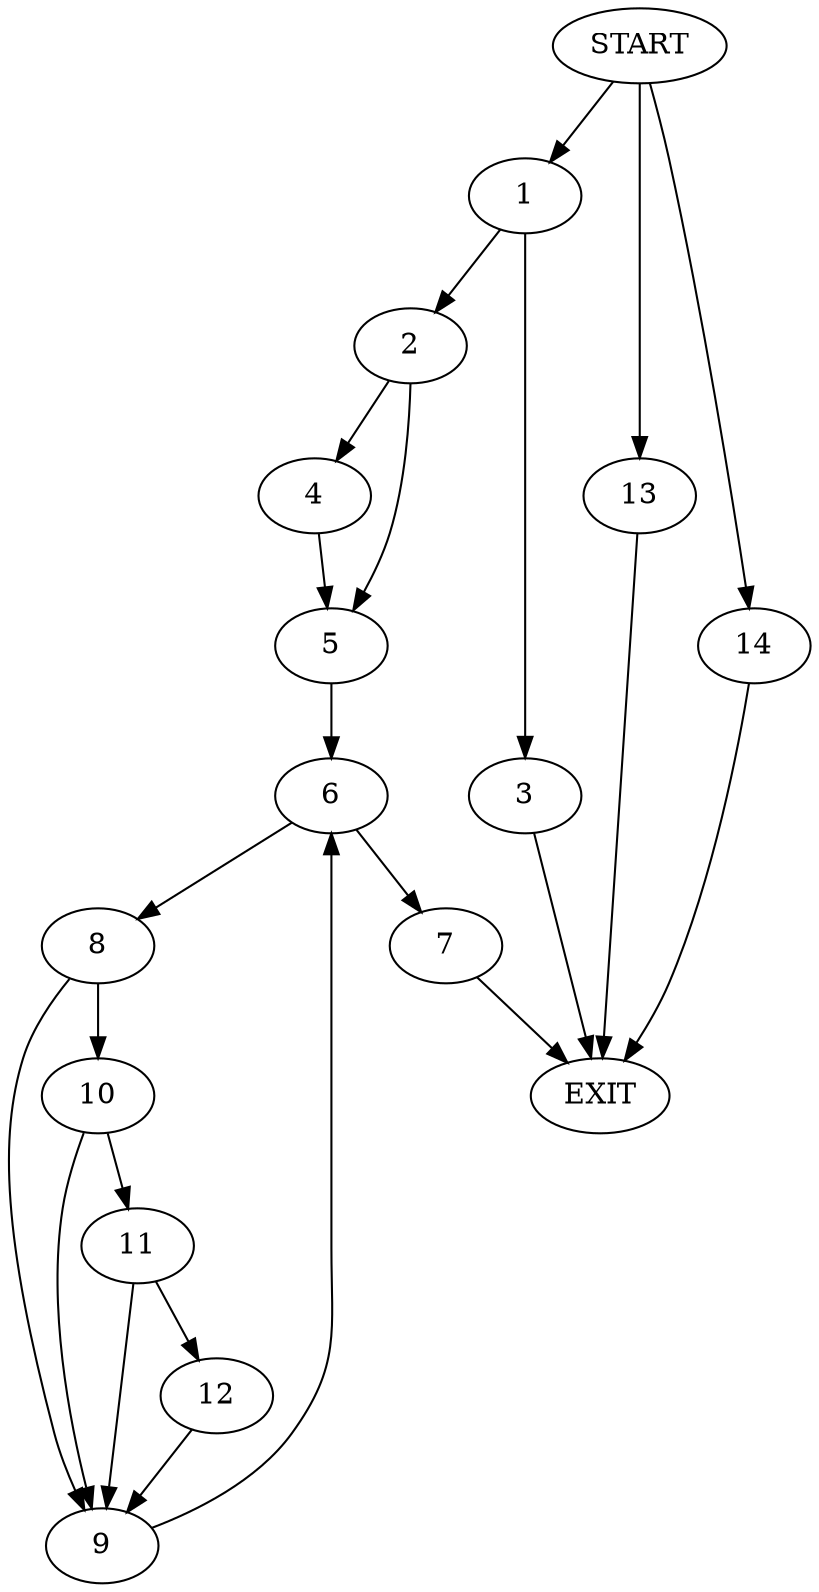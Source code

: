 digraph {
0 [label="START"]
15 [label="EXIT"]
0 -> 1
1 -> 2
1 -> 3
2 -> 4
2 -> 5
3 -> 15
5 -> 6
4 -> 5
6 -> 7
6 -> 8
8 -> 9
8 -> 10
7 -> 15
9 -> 6
10 -> 11
10 -> 9
11 -> 12
11 -> 9
12 -> 9
0 -> 13
13 -> 15
0 -> 14
14 -> 15
}
